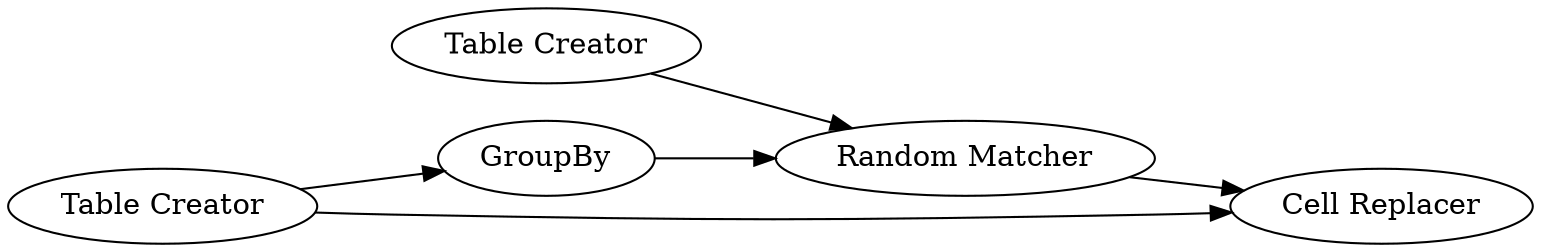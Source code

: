 digraph {
	"-9035301157131543912_2" [label="Table Creator"]
	"-9035301157131543912_1" [label="Table Creator"]
	"-9035301157131543912_6" [label="Cell Replacer"]
	"-9035301157131543912_3" [label="Random Matcher"]
	"-9035301157131543912_5" [label=GroupBy]
	"-9035301157131543912_1" -> "-9035301157131543912_6"
	"-9035301157131543912_2" -> "-9035301157131543912_3"
	"-9035301157131543912_1" -> "-9035301157131543912_5"
	"-9035301157131543912_3" -> "-9035301157131543912_6"
	"-9035301157131543912_5" -> "-9035301157131543912_3"
	rankdir=LR
}
